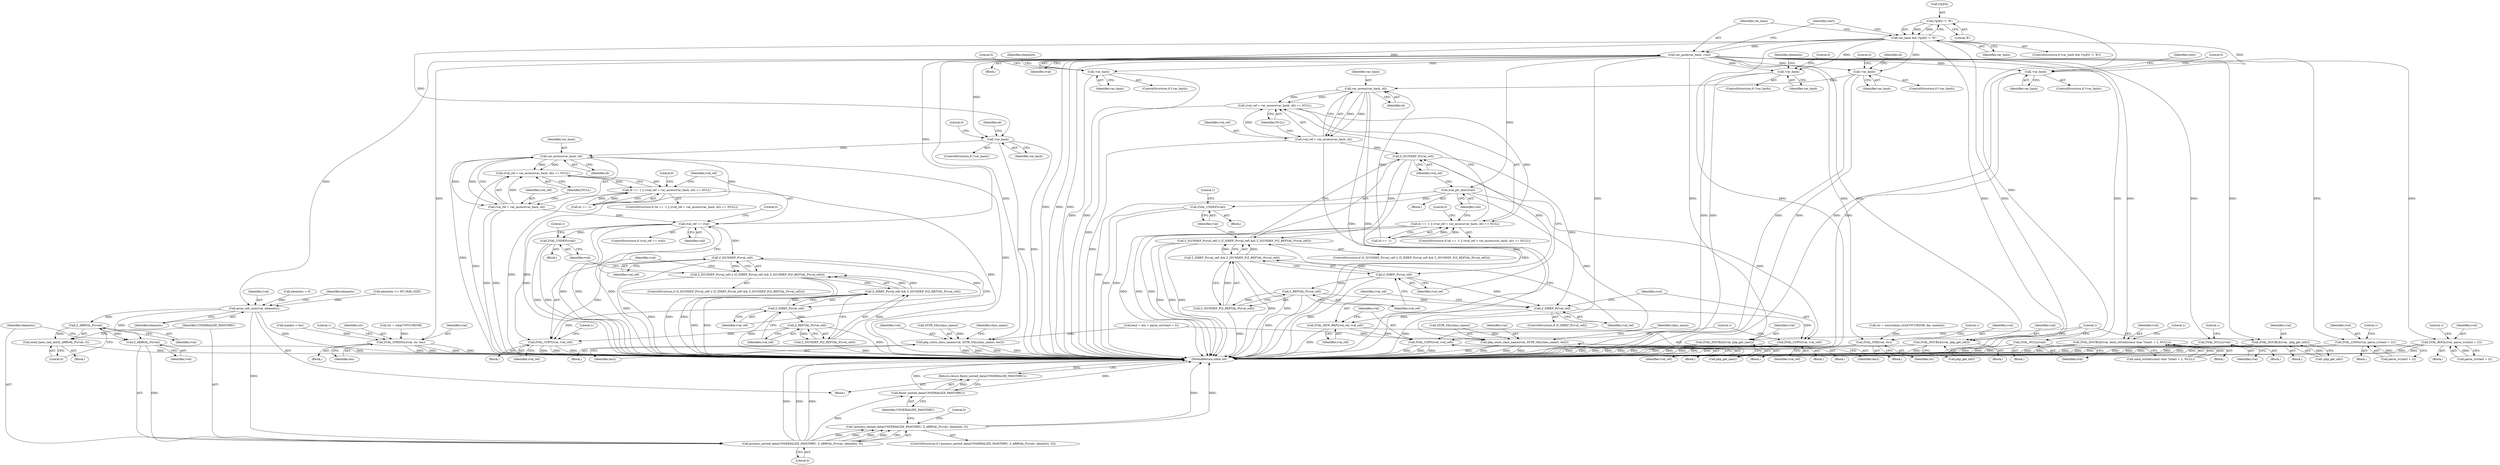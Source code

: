 digraph "0_php-src_1a23ebc1fff59bf480ca92963b36eba5c1b904c4@array" {
"1000134" [label="(Call,(*p)[0] != 'R')"];
"1000132" [label="(Call,var_hash && (*p)[0] != 'R')"];
"1000141" [label="(Call,var_push(var_hash, rval))"];
"1000475" [label="(Call,!var_hash)"];
"1000794" [label="(Call,php_store_class_name(rval, ZSTR_VAL(class_name), len2))"];
"1000820" [label="(Call,php_store_class_name(rval, ZSTR_VAL(class_name), len2))"];
"1000926" [label="(Call,!var_hash)"];
"1001043" [label="(Call,!var_hash)"];
"1001058" [label="(Call,array_init_size(rval, elements))"];
"1001065" [label="(Call,Z_ARRVAL_P(rval))"];
"1001064" [label="(Call,zend_hash_real_init(Z_ARRVAL_P(rval), 0))"];
"1001072" [label="(Call,Z_ARRVAL_P(rval))"];
"1001070" [label="(Call,process_nested_data(UNSERIALIZE_PASSTHRU, Z_ARRVAL_P(rval), elements, 0))"];
"1001069" [label="(Call,!process_nested_data(UNSERIALIZE_PASSTHRU, Z_ARRVAL_P(rval), elements, 0))"];
"1001080" [label="(Call,finish_nested_data(UNSERIALIZE_PASSTHRU))"];
"1001079" [label="(Return,return finish_nested_data(UNSERIALIZE_PASSTHRU);)"];
"1001242" [label="(Call,ZVAL_STR(rval, str))"];
"1001398" [label="(Call,ZVAL_STRINGL(rval, str, len))"];
"1001688" [label="(Call,ZVAL_DOUBLE(rval, zend_strtod((const char *)start + 2, NULL)))"];
"1001910" [label="(Call,ZVAL_DOUBLE(rval, php_get_nan()))"];
"1001925" [label="(Call,ZVAL_DOUBLE(rval, php_get_inf()))"];
"1001940" [label="(Call,ZVAL_DOUBLE(rval, -php_get_inf()))"];
"1001946" [label="(Call,ZVAL_NULL(rval))"];
"1002117" [label="(Call,ZVAL_LONG(rval, parse_iv(start + 2)))"];
"1002158" [label="(Call,ZVAL_BOOL(rval, parse_iv(start + 2)))"];
"1002174" [label="(Call,ZVAL_NULL(rval))"];
"1002265" [label="(Call,!var_hash)"];
"1002286" [label="(Call,var_access(var_hash, id))"];
"1002283" [label="(Call,(rval_ref = var_access(var_hash, id)) == NULL)"];
"1002278" [label="(Call,id == -1 || (rval_ref = var_access(var_hash, id)) == NULL)"];
"1002284" [label="(Call,rval_ref = var_access(var_hash, id))"];
"1002294" [label="(Call,rval_ref == rval)"];
"1002302" [label="(Call,Z_ISUNDEF_P(rval_ref))"];
"1002301" [label="(Call,Z_ISUNDEF_P(rval_ref) || (Z_ISREF_P(rval_ref) && Z_ISUNDEF_P(Z_REFVAL_P(rval_ref))))"];
"1002305" [label="(Call,Z_ISREF_P(rval_ref))"];
"1002304" [label="(Call,Z_ISREF_P(rval_ref) && Z_ISUNDEF_P(Z_REFVAL_P(rval_ref)))"];
"1002308" [label="(Call,Z_REFVAL_P(rval_ref))"];
"1002307" [label="(Call,Z_ISUNDEF_P(Z_REFVAL_P(rval_ref)))"];
"1002315" [label="(Call,ZVAL_COPY(rval, rval_ref))"];
"1002311" [label="(Call,ZVAL_UNDEF(rval))"];
"1002407" [label="(Call,!var_hash)"];
"1002428" [label="(Call,var_access(var_hash, id))"];
"1002425" [label="(Call,(rval_ref = var_access(var_hash, id)) == NULL)"];
"1002420" [label="(Call,id == -1 || (rval_ref = var_access(var_hash, id)) == NULL)"];
"1002426" [label="(Call,rval_ref = var_access(var_hash, id))"];
"1002439" [label="(Call,Z_ISUNDEF_P(rval_ref))"];
"1002438" [label="(Call,Z_ISUNDEF_P(rval_ref) || (Z_ISREF_P(rval_ref) && Z_ISUNDEF_P(Z_REFVAL_P(rval_ref))))"];
"1002442" [label="(Call,Z_ISREF_P(rval_ref))"];
"1002441" [label="(Call,Z_ISREF_P(rval_ref) && Z_ISUNDEF_P(Z_REFVAL_P(rval_ref)))"];
"1002445" [label="(Call,Z_REFVAL_P(rval_ref))"];
"1002444" [label="(Call,Z_ISUNDEF_P(Z_REFVAL_P(rval_ref)))"];
"1002453" [label="(Call,Z_ISREF_P(rval_ref))"];
"1002456" [label="(Call,ZVAL_COPY(rval, rval_ref))"];
"1002461" [label="(Call,ZVAL_NEW_REF(rval_ref, rval_ref))"];
"1002464" [label="(Call,ZVAL_COPY(rval, rval_ref))"];
"1002435" [label="(Call,zval_ptr_dtor(rval))"];
"1002448" [label="(Call,ZVAL_UNDEF(rval))"];
"1002434" [label="(Literal,0)"];
"1001243" [label="(Identifier,rval)"];
"1001698" [label="(Literal,1)"];
"1000145" [label="(Identifier,start)"];
"1002158" [label="(Call,ZVAL_BOOL(rval, parse_iv(start + 2)))"];
"1000927" [label="(Identifier,var_hash)"];
"1001399" [label="(Identifier,rval)"];
"1002265" [label="(Call,!var_hash)"];
"1001343" [label="(Call,maxlen < len)"];
"1002430" [label="(Identifier,id)"];
"1002304" [label="(Call,Z_ISREF_P(rval_ref) && Z_ISUNDEF_P(Z_REFVAL_P(rval_ref)))"];
"1002117" [label="(Call,ZVAL_LONG(rval, parse_iv(start + 2)))"];
"1001075" [label="(Literal,0)"];
"1002300" [label="(ControlStructure,if (Z_ISUNDEF_P(rval_ref) || (Z_ISREF_P(rval_ref) && Z_ISUNDEF_P(Z_REFVAL_P(rval_ref)))))"];
"1002277" [label="(ControlStructure,if (id == -1 || (rval_ref = var_access(var_hash, id)) == NULL))"];
"1002301" [label="(Call,Z_ISUNDEF_P(rval_ref) || (Z_ISREF_P(rval_ref) && Z_ISUNDEF_P(Z_REFVAL_P(rval_ref))))"];
"1002453" [label="(Call,Z_ISREF_P(rval_ref))"];
"1001066" [label="(Identifier,rval)"];
"1002465" [label="(Identifier,rval)"];
"1002124" [label="(Literal,1)"];
"1002460" [label="(Block,)"];
"1000134" [label="(Call,(*p)[0] != 'R')"];
"1001912" [label="(Call,php_get_nan())"];
"1002165" [label="(Literal,1)"];
"1002310" [label="(Block,)"];
"1000821" [label="(Identifier,rval)"];
"1001074" [label="(Identifier,elements)"];
"1002118" [label="(Identifier,rval)"];
"1001910" [label="(Call,ZVAL_DOUBLE(rval, php_get_nan()))"];
"1002305" [label="(Call,Z_ISREF_P(rval_ref))"];
"1001064" [label="(Call,zend_hash_real_init(Z_ARRVAL_P(rval), 0))"];
"1001911" [label="(Identifier,rval)"];
"1000820" [label="(Call,php_store_class_name(rval, ZSTR_VAL(class_name), len2))"];
"1002407" [label="(Call,!var_hash)"];
"1001242" [label="(Call,ZVAL_STR(rval, str))"];
"1000800" [label="(Identifier,class_name)"];
"1002175" [label="(Identifier,rval)"];
"1002437" [label="(ControlStructure,if (Z_ISUNDEF_P(rval_ref) || (Z_ISREF_P(rval_ref) && Z_ISUNDEF_P(Z_REFVAL_P(rval_ref)))))"];
"1000488" [label="(Call,len2 = len = parse_uiv(start + 2))"];
"1000819" [label="(Block,)"];
"1002429" [label="(Identifier,var_hash)"];
"1002279" [label="(Call,id == -1)"];
"1000133" [label="(Identifier,var_hash)"];
"1000139" [label="(Literal,'R')"];
"1002258" [label="(Block,)"];
"1002471" [label="(MethodReturn,static int)"];
"1002435" [label="(Call,zval_ptr_dtor(rval))"];
"1001049" [label="(Call,elements < 0)"];
"1001689" [label="(Identifier,rval)"];
"1001192" [label="(Call,str = unserialize_str(&YYCURSOR, len, maxlen))"];
"1001069" [label="(Call,!process_nested_data(UNSERIALIZE_PASSTHRU, Z_ARRVAL_P(rval), elements, 0))"];
"1001926" [label="(Identifier,rval)"];
"1002292" [label="(Literal,0)"];
"1001078" [label="(Literal,0)"];
"1001062" [label="(Identifier,elements)"];
"1002169" [label="(Block,)"];
"1002307" [label="(Call,Z_ISUNDEF_P(Z_REFVAL_P(rval_ref)))"];
"1002461" [label="(Call,ZVAL_NEW_REF(rval_ref, rval_ref))"];
"1002438" [label="(Call,Z_ISUNDEF_P(rval_ref) || (Z_ISREF_P(rval_ref) && Z_ISUNDEF_P(Z_REFVAL_P(rval_ref))))"];
"1002426" [label="(Call,rval_ref = var_access(var_hash, id))"];
"1002462" [label="(Identifier,rval_ref)"];
"1001080" [label="(Call,finish_nested_data(UNSERIALIZE_PASSTHRU))"];
"1002285" [label="(Identifier,rval_ref)"];
"1002153" [label="(Block,)"];
"1002455" [label="(Block,)"];
"1002306" [label="(Identifier,rval_ref)"];
"1001072" [label="(Call,Z_ARRVAL_P(rval))"];
"1002288" [label="(Identifier,id)"];
"1001162" [label="(Block,)"];
"1002278" [label="(Call,id == -1 || (rval_ref = var_access(var_hash, id)) == NULL)"];
"1000826" [label="(Identifier,class_name)"];
"1002295" [label="(Identifier,rval_ref)"];
"1002466" [label="(Identifier,rval_ref)"];
"1002447" [label="(Block,)"];
"1002177" [label="(Literal,1)"];
"1000476" [label="(Identifier,var_hash)"];
"1001042" [label="(ControlStructure,if (!var_hash))"];
"1001043" [label="(Call,!var_hash)"];
"1001246" [label="(Literal,1)"];
"1002287" [label="(Identifier,var_hash)"];
"1002419" [label="(ControlStructure,if (id == -1 || (rval_ref = var_access(var_hash, id)) == NULL))"];
"1001065" [label="(Call,Z_ARRVAL_P(rval))"];
"1000793" [label="(Block,)"];
"1002266" [label="(Identifier,var_hash)"];
"1002441" [label="(Call,Z_ISREF_P(rval_ref) && Z_ISUNDEF_P(Z_REFVAL_P(rval_ref)))"];
"1001068" [label="(ControlStructure,if (!process_nested_data(UNSERIALIZE_PASSTHRU, Z_ARRVAL_P(rval), elements, 0)))"];
"1001081" [label="(Identifier,UNSERIALIZE_PASSTHRU)"];
"1002449" [label="(Identifier,rval)"];
"1000795" [label="(Identifier,rval)"];
"1002427" [label="(Identifier,rval_ref)"];
"1002406" [label="(ControlStructure,if (!var_hash))"];
"1000798" [label="(Identifier,len2)"];
"1002283" [label="(Call,(rval_ref = var_access(var_hash, id)) == NULL)"];
"1002299" [label="(Literal,0)"];
"1002400" [label="(Block,)"];
"1001327" [label="(Block,)"];
"1002436" [label="(Identifier,rval)"];
"1002315" [label="(Call,ZVAL_COPY(rval, rval_ref))"];
"1001927" [label="(Call,php_get_inf())"];
"1002270" [label="(Identifier,id)"];
"1001070" [label="(Call,process_nested_data(UNSERIALIZE_PASSTHRU, Z_ARRVAL_P(rval), elements, 0))"];
"1001945" [label="(Block,)"];
"1002446" [label="(Identifier,rval_ref)"];
"1001063" [label="(Block,)"];
"1000926" [label="(Call,!var_hash)"];
"1000929" [label="(Literal,0)"];
"1000131" [label="(ControlStructure,if (var_hash && (*p)[0] != 'R'))"];
"1002286" [label="(Call,var_access(var_hash, id))"];
"1002448" [label="(Call,ZVAL_UNDEF(rval))"];
"1000140" [label="(Block,)"];
"1002042" [label="(Block,)"];
"1002410" [label="(Literal,0)"];
"1000822" [label="(Call,ZSTR_VAL(class_name))"];
"1001403" [label="(Literal,1)"];
"1000796" [label="(Call,ZSTR_VAL(class_name))"];
"1002457" [label="(Identifier,rval)"];
"1001052" [label="(Call,elements >= HT_MAX_SIZE)"];
"1002302" [label="(Call,Z_ISUNDEF_P(rval_ref))"];
"1001079" [label="(Return,return finish_nested_data(UNSERIALIZE_PASSTHRU);)"];
"1002454" [label="(Identifier,rval_ref)"];
"1002303" [label="(Identifier,rval_ref)"];
"1001949" [label="(Literal,1)"];
"1002421" [label="(Call,id == -1)"];
"1001050" [label="(Identifier,elements)"];
"1002316" [label="(Identifier,rval)"];
"1000143" [label="(Identifier,rval)"];
"1002440" [label="(Identifier,rval_ref)"];
"1002439" [label="(Call,Z_ISUNDEF_P(rval_ref))"];
"1002312" [label="(Identifier,rval)"];
"1002284" [label="(Call,rval_ref = var_access(var_hash, id))"];
"1002463" [label="(Identifier,rval_ref)"];
"1001060" [label="(Identifier,elements)"];
"1002268" [label="(Literal,0)"];
"1002311" [label="(Call,ZVAL_UNDEF(rval))"];
"1001690" [label="(Call,zend_strtod((const char *)start + 2, NULL))"];
"1001940" [label="(Call,ZVAL_DOUBLE(rval, -php_get_inf()))"];
"1000474" [label="(ControlStructure,if (!var_hash))"];
"1002293" [label="(ControlStructure,if (rval_ref == rval))"];
"1001401" [label="(Identifier,len)"];
"1002159" [label="(Identifier,rval)"];
"1002443" [label="(Identifier,rval_ref)"];
"1002442" [label="(Call,Z_ISREF_P(rval_ref))"];
"1001909" [label="(Block,)"];
"1002451" [label="(Literal,1)"];
"1000824" [label="(Identifier,len2)"];
"1000141" [label="(Call,var_push(var_hash, rval))"];
"1000482" [label="(Identifier,start)"];
"1000925" [label="(ControlStructure,if (!var_hash))"];
"1002317" [label="(Identifier,rval_ref)"];
"1001939" [label="(Block,)"];
"1002412" [label="(Identifier,id)"];
"1001030" [label="(Block,)"];
"1001947" [label="(Identifier,rval)"];
"1002319" [label="(Literal,1)"];
"1002445" [label="(Call,Z_REFVAL_P(rval_ref))"];
"1001925" [label="(Call,ZVAL_DOUBLE(rval, php_get_inf()))"];
"1002458" [label="(Identifier,rval_ref)"];
"1002431" [label="(Identifier,NULL)"];
"1000142" [label="(Identifier,var_hash)"];
"1002452" [label="(ControlStructure,if (Z_ISREF_P(rval_ref)))"];
"1002160" [label="(Call,parse_iv(start + 2))"];
"1001398" [label="(Call,ZVAL_STRINGL(rval, str, len))"];
"1002264" [label="(ControlStructure,if (!var_hash))"];
"1000794" [label="(Call,php_store_class_name(rval, ZSTR_VAL(class_name), len2))"];
"1002464" [label="(Call,ZVAL_COPY(rval, rval_ref))"];
"1001071" [label="(Identifier,UNSERIALIZE_PASSTHRU)"];
"1001073" [label="(Identifier,rval)"];
"1002308" [label="(Call,Z_REFVAL_P(rval_ref))"];
"1002289" [label="(Identifier,NULL)"];
"1002425" [label="(Call,(rval_ref = var_access(var_hash, id)) == NULL)"];
"1002468" [label="(Literal,1)"];
"1001942" [label="(Call,-php_get_inf())"];
"1001244" [label="(Identifier,str)"];
"1001682" [label="(Block,)"];
"1002296" [label="(Identifier,rval)"];
"1001941" [label="(Identifier,rval)"];
"1000132" [label="(Call,var_hash && (*p)[0] != 'R')"];
"1000478" [label="(Literal,0)"];
"1001044" [label="(Identifier,var_hash)"];
"1000135" [label="(Call,(*p)[0])"];
"1001688" [label="(Call,ZVAL_DOUBLE(rval, zend_strtod((const char *)start + 2, NULL)))"];
"1001946" [label="(Call,ZVAL_NULL(rval))"];
"1001067" [label="(Literal,0)"];
"1001400" [label="(Identifier,str)"];
"1002314" [label="(Literal,1)"];
"1002309" [label="(Identifier,rval_ref)"];
"1002444" [label="(Call,Z_ISUNDEF_P(Z_REFVAL_P(rval_ref)))"];
"1002408" [label="(Identifier,var_hash)"];
"1001355" [label="(Call,str = (char*)YYCURSOR)"];
"1001058" [label="(Call,array_init_size(rval, elements))"];
"1001046" [label="(Literal,0)"];
"1001924" [label="(Block,)"];
"1001059" [label="(Identifier,rval)"];
"1000931" [label="(Identifier,elements)"];
"1002428" [label="(Call,var_access(var_hash, id))"];
"1002420" [label="(Call,id == -1 || (rval_ref = var_access(var_hash, id)) == NULL)"];
"1000475" [label="(Call,!var_hash)"];
"1002294" [label="(Call,rval_ref == rval)"];
"1002174" [label="(Call,ZVAL_NULL(rval))"];
"1002119" [label="(Call,parse_iv(start + 2))"];
"1002456" [label="(Call,ZVAL_COPY(rval, rval_ref))"];
"1000134" -> "1000132"  [label="AST: "];
"1000134" -> "1000139"  [label="CFG: "];
"1000135" -> "1000134"  [label="AST: "];
"1000139" -> "1000134"  [label="AST: "];
"1000132" -> "1000134"  [label="CFG: "];
"1000134" -> "1002471"  [label="DDG: "];
"1000134" -> "1000132"  [label="DDG: "];
"1000134" -> "1000132"  [label="DDG: "];
"1000132" -> "1000131"  [label="AST: "];
"1000132" -> "1000133"  [label="CFG: "];
"1000133" -> "1000132"  [label="AST: "];
"1000142" -> "1000132"  [label="CFG: "];
"1000145" -> "1000132"  [label="CFG: "];
"1000132" -> "1002471"  [label="DDG: "];
"1000132" -> "1002471"  [label="DDG: "];
"1000132" -> "1002471"  [label="DDG: "];
"1000132" -> "1000141"  [label="DDG: "];
"1000132" -> "1000475"  [label="DDG: "];
"1000132" -> "1000926"  [label="DDG: "];
"1000132" -> "1001043"  [label="DDG: "];
"1000132" -> "1002265"  [label="DDG: "];
"1000132" -> "1002407"  [label="DDG: "];
"1000141" -> "1000140"  [label="AST: "];
"1000141" -> "1000143"  [label="CFG: "];
"1000142" -> "1000141"  [label="AST: "];
"1000143" -> "1000141"  [label="AST: "];
"1000145" -> "1000141"  [label="CFG: "];
"1000141" -> "1002471"  [label="DDG: "];
"1000141" -> "1002471"  [label="DDG: "];
"1000141" -> "1002471"  [label="DDG: "];
"1000141" -> "1000475"  [label="DDG: "];
"1000141" -> "1000794"  [label="DDG: "];
"1000141" -> "1000820"  [label="DDG: "];
"1000141" -> "1000926"  [label="DDG: "];
"1000141" -> "1001043"  [label="DDG: "];
"1000141" -> "1001058"  [label="DDG: "];
"1000141" -> "1001242"  [label="DDG: "];
"1000141" -> "1001398"  [label="DDG: "];
"1000141" -> "1001688"  [label="DDG: "];
"1000141" -> "1001910"  [label="DDG: "];
"1000141" -> "1001925"  [label="DDG: "];
"1000141" -> "1001940"  [label="DDG: "];
"1000141" -> "1001946"  [label="DDG: "];
"1000141" -> "1002117"  [label="DDG: "];
"1000141" -> "1002158"  [label="DDG: "];
"1000141" -> "1002174"  [label="DDG: "];
"1000141" -> "1002265"  [label="DDG: "];
"1000141" -> "1002294"  [label="DDG: "];
"1000141" -> "1002407"  [label="DDG: "];
"1000141" -> "1002435"  [label="DDG: "];
"1000475" -> "1000474"  [label="AST: "];
"1000475" -> "1000476"  [label="CFG: "];
"1000476" -> "1000475"  [label="AST: "];
"1000478" -> "1000475"  [label="CFG: "];
"1000482" -> "1000475"  [label="CFG: "];
"1000475" -> "1002471"  [label="DDG: "];
"1000475" -> "1002471"  [label="DDG: "];
"1000794" -> "1000793"  [label="AST: "];
"1000794" -> "1000798"  [label="CFG: "];
"1000795" -> "1000794"  [label="AST: "];
"1000796" -> "1000794"  [label="AST: "];
"1000798" -> "1000794"  [label="AST: "];
"1000800" -> "1000794"  [label="CFG: "];
"1000794" -> "1002471"  [label="DDG: "];
"1000794" -> "1002471"  [label="DDG: "];
"1000794" -> "1002471"  [label="DDG: "];
"1000794" -> "1002471"  [label="DDG: "];
"1000796" -> "1000794"  [label="DDG: "];
"1000488" -> "1000794"  [label="DDG: "];
"1000820" -> "1000819"  [label="AST: "];
"1000820" -> "1000824"  [label="CFG: "];
"1000821" -> "1000820"  [label="AST: "];
"1000822" -> "1000820"  [label="AST: "];
"1000824" -> "1000820"  [label="AST: "];
"1000826" -> "1000820"  [label="CFG: "];
"1000820" -> "1002471"  [label="DDG: "];
"1000820" -> "1002471"  [label="DDG: "];
"1000820" -> "1002471"  [label="DDG: "];
"1000820" -> "1002471"  [label="DDG: "];
"1000822" -> "1000820"  [label="DDG: "];
"1000488" -> "1000820"  [label="DDG: "];
"1000926" -> "1000925"  [label="AST: "];
"1000926" -> "1000927"  [label="CFG: "];
"1000927" -> "1000926"  [label="AST: "];
"1000929" -> "1000926"  [label="CFG: "];
"1000931" -> "1000926"  [label="CFG: "];
"1000926" -> "1002471"  [label="DDG: "];
"1000926" -> "1002471"  [label="DDG: "];
"1001043" -> "1001042"  [label="AST: "];
"1001043" -> "1001044"  [label="CFG: "];
"1001044" -> "1001043"  [label="AST: "];
"1001046" -> "1001043"  [label="CFG: "];
"1001050" -> "1001043"  [label="CFG: "];
"1001043" -> "1002471"  [label="DDG: "];
"1001043" -> "1002471"  [label="DDG: "];
"1001058" -> "1001030"  [label="AST: "];
"1001058" -> "1001060"  [label="CFG: "];
"1001059" -> "1001058"  [label="AST: "];
"1001060" -> "1001058"  [label="AST: "];
"1001062" -> "1001058"  [label="CFG: "];
"1001058" -> "1002471"  [label="DDG: "];
"1001049" -> "1001058"  [label="DDG: "];
"1001052" -> "1001058"  [label="DDG: "];
"1001058" -> "1001065"  [label="DDG: "];
"1001058" -> "1001072"  [label="DDG: "];
"1001058" -> "1001070"  [label="DDG: "];
"1001065" -> "1001064"  [label="AST: "];
"1001065" -> "1001066"  [label="CFG: "];
"1001066" -> "1001065"  [label="AST: "];
"1001067" -> "1001065"  [label="CFG: "];
"1001065" -> "1001064"  [label="DDG: "];
"1001065" -> "1001072"  [label="DDG: "];
"1001064" -> "1001063"  [label="AST: "];
"1001064" -> "1001067"  [label="CFG: "];
"1001067" -> "1001064"  [label="AST: "];
"1001071" -> "1001064"  [label="CFG: "];
"1001064" -> "1002471"  [label="DDG: "];
"1001072" -> "1001070"  [label="AST: "];
"1001072" -> "1001073"  [label="CFG: "];
"1001073" -> "1001072"  [label="AST: "];
"1001074" -> "1001072"  [label="CFG: "];
"1001072" -> "1002471"  [label="DDG: "];
"1001072" -> "1001070"  [label="DDG: "];
"1001070" -> "1001069"  [label="AST: "];
"1001070" -> "1001075"  [label="CFG: "];
"1001071" -> "1001070"  [label="AST: "];
"1001074" -> "1001070"  [label="AST: "];
"1001075" -> "1001070"  [label="AST: "];
"1001069" -> "1001070"  [label="CFG: "];
"1001070" -> "1002471"  [label="DDG: "];
"1001070" -> "1002471"  [label="DDG: "];
"1001070" -> "1002471"  [label="DDG: "];
"1001070" -> "1001069"  [label="DDG: "];
"1001070" -> "1001069"  [label="DDG: "];
"1001070" -> "1001069"  [label="DDG: "];
"1001070" -> "1001069"  [label="DDG: "];
"1001070" -> "1001080"  [label="DDG: "];
"1001069" -> "1001068"  [label="AST: "];
"1001078" -> "1001069"  [label="CFG: "];
"1001081" -> "1001069"  [label="CFG: "];
"1001069" -> "1002471"  [label="DDG: "];
"1001069" -> "1002471"  [label="DDG: "];
"1001080" -> "1001079"  [label="AST: "];
"1001080" -> "1001081"  [label="CFG: "];
"1001081" -> "1001080"  [label="AST: "];
"1001079" -> "1001080"  [label="CFG: "];
"1001080" -> "1002471"  [label="DDG: "];
"1001080" -> "1002471"  [label="DDG: "];
"1001080" -> "1001079"  [label="DDG: "];
"1001079" -> "1001030"  [label="AST: "];
"1002471" -> "1001079"  [label="CFG: "];
"1001079" -> "1002471"  [label="DDG: "];
"1001242" -> "1001162"  [label="AST: "];
"1001242" -> "1001244"  [label="CFG: "];
"1001243" -> "1001242"  [label="AST: "];
"1001244" -> "1001242"  [label="AST: "];
"1001246" -> "1001242"  [label="CFG: "];
"1001242" -> "1002471"  [label="DDG: "];
"1001242" -> "1002471"  [label="DDG: "];
"1001242" -> "1002471"  [label="DDG: "];
"1001192" -> "1001242"  [label="DDG: "];
"1001398" -> "1001327"  [label="AST: "];
"1001398" -> "1001401"  [label="CFG: "];
"1001399" -> "1001398"  [label="AST: "];
"1001400" -> "1001398"  [label="AST: "];
"1001401" -> "1001398"  [label="AST: "];
"1001403" -> "1001398"  [label="CFG: "];
"1001398" -> "1002471"  [label="DDG: "];
"1001398" -> "1002471"  [label="DDG: "];
"1001398" -> "1002471"  [label="DDG: "];
"1001398" -> "1002471"  [label="DDG: "];
"1001355" -> "1001398"  [label="DDG: "];
"1001343" -> "1001398"  [label="DDG: "];
"1001688" -> "1001682"  [label="AST: "];
"1001688" -> "1001690"  [label="CFG: "];
"1001689" -> "1001688"  [label="AST: "];
"1001690" -> "1001688"  [label="AST: "];
"1001698" -> "1001688"  [label="CFG: "];
"1001688" -> "1002471"  [label="DDG: "];
"1001688" -> "1002471"  [label="DDG: "];
"1001688" -> "1002471"  [label="DDG: "];
"1001690" -> "1001688"  [label="DDG: "];
"1001690" -> "1001688"  [label="DDG: "];
"1001910" -> "1001909"  [label="AST: "];
"1001910" -> "1001912"  [label="CFG: "];
"1001911" -> "1001910"  [label="AST: "];
"1001912" -> "1001910"  [label="AST: "];
"1001949" -> "1001910"  [label="CFG: "];
"1001910" -> "1002471"  [label="DDG: "];
"1001910" -> "1002471"  [label="DDG: "];
"1001910" -> "1002471"  [label="DDG: "];
"1001925" -> "1001924"  [label="AST: "];
"1001925" -> "1001927"  [label="CFG: "];
"1001926" -> "1001925"  [label="AST: "];
"1001927" -> "1001925"  [label="AST: "];
"1001949" -> "1001925"  [label="CFG: "];
"1001925" -> "1002471"  [label="DDG: "];
"1001925" -> "1002471"  [label="DDG: "];
"1001925" -> "1002471"  [label="DDG: "];
"1001940" -> "1001939"  [label="AST: "];
"1001940" -> "1001942"  [label="CFG: "];
"1001941" -> "1001940"  [label="AST: "];
"1001942" -> "1001940"  [label="AST: "];
"1001949" -> "1001940"  [label="CFG: "];
"1001940" -> "1002471"  [label="DDG: "];
"1001940" -> "1002471"  [label="DDG: "];
"1001940" -> "1002471"  [label="DDG: "];
"1001942" -> "1001940"  [label="DDG: "];
"1001946" -> "1001945"  [label="AST: "];
"1001946" -> "1001947"  [label="CFG: "];
"1001947" -> "1001946"  [label="AST: "];
"1001949" -> "1001946"  [label="CFG: "];
"1001946" -> "1002471"  [label="DDG: "];
"1001946" -> "1002471"  [label="DDG: "];
"1002117" -> "1002042"  [label="AST: "];
"1002117" -> "1002119"  [label="CFG: "];
"1002118" -> "1002117"  [label="AST: "];
"1002119" -> "1002117"  [label="AST: "];
"1002124" -> "1002117"  [label="CFG: "];
"1002117" -> "1002471"  [label="DDG: "];
"1002117" -> "1002471"  [label="DDG: "];
"1002117" -> "1002471"  [label="DDG: "];
"1002119" -> "1002117"  [label="DDG: "];
"1002158" -> "1002153"  [label="AST: "];
"1002158" -> "1002160"  [label="CFG: "];
"1002159" -> "1002158"  [label="AST: "];
"1002160" -> "1002158"  [label="AST: "];
"1002165" -> "1002158"  [label="CFG: "];
"1002158" -> "1002471"  [label="DDG: "];
"1002158" -> "1002471"  [label="DDG: "];
"1002158" -> "1002471"  [label="DDG: "];
"1002160" -> "1002158"  [label="DDG: "];
"1002174" -> "1002169"  [label="AST: "];
"1002174" -> "1002175"  [label="CFG: "];
"1002175" -> "1002174"  [label="AST: "];
"1002177" -> "1002174"  [label="CFG: "];
"1002174" -> "1002471"  [label="DDG: "];
"1002174" -> "1002471"  [label="DDG: "];
"1002265" -> "1002264"  [label="AST: "];
"1002265" -> "1002266"  [label="CFG: "];
"1002266" -> "1002265"  [label="AST: "];
"1002268" -> "1002265"  [label="CFG: "];
"1002270" -> "1002265"  [label="CFG: "];
"1002265" -> "1002471"  [label="DDG: "];
"1002265" -> "1002471"  [label="DDG: "];
"1002265" -> "1002286"  [label="DDG: "];
"1002286" -> "1002284"  [label="AST: "];
"1002286" -> "1002288"  [label="CFG: "];
"1002287" -> "1002286"  [label="AST: "];
"1002288" -> "1002286"  [label="AST: "];
"1002284" -> "1002286"  [label="CFG: "];
"1002286" -> "1002471"  [label="DDG: "];
"1002286" -> "1002471"  [label="DDG: "];
"1002286" -> "1002283"  [label="DDG: "];
"1002286" -> "1002283"  [label="DDG: "];
"1002286" -> "1002284"  [label="DDG: "];
"1002286" -> "1002284"  [label="DDG: "];
"1002279" -> "1002286"  [label="DDG: "];
"1002283" -> "1002278"  [label="AST: "];
"1002283" -> "1002289"  [label="CFG: "];
"1002284" -> "1002283"  [label="AST: "];
"1002289" -> "1002283"  [label="AST: "];
"1002278" -> "1002283"  [label="CFG: "];
"1002283" -> "1002471"  [label="DDG: "];
"1002283" -> "1002278"  [label="DDG: "];
"1002284" -> "1002283"  [label="DDG: "];
"1002278" -> "1002277"  [label="AST: "];
"1002278" -> "1002279"  [label="CFG: "];
"1002279" -> "1002278"  [label="AST: "];
"1002292" -> "1002278"  [label="CFG: "];
"1002295" -> "1002278"  [label="CFG: "];
"1002278" -> "1002471"  [label="DDG: "];
"1002278" -> "1002471"  [label="DDG: "];
"1002278" -> "1002471"  [label="DDG: "];
"1002279" -> "1002278"  [label="DDG: "];
"1002279" -> "1002278"  [label="DDG: "];
"1002285" -> "1002284"  [label="AST: "];
"1002289" -> "1002284"  [label="CFG: "];
"1002284" -> "1002471"  [label="DDG: "];
"1002284" -> "1002471"  [label="DDG: "];
"1002284" -> "1002294"  [label="DDG: "];
"1002294" -> "1002293"  [label="AST: "];
"1002294" -> "1002296"  [label="CFG: "];
"1002295" -> "1002294"  [label="AST: "];
"1002296" -> "1002294"  [label="AST: "];
"1002299" -> "1002294"  [label="CFG: "];
"1002303" -> "1002294"  [label="CFG: "];
"1002294" -> "1002471"  [label="DDG: "];
"1002294" -> "1002471"  [label="DDG: "];
"1002294" -> "1002471"  [label="DDG: "];
"1002294" -> "1002302"  [label="DDG: "];
"1002294" -> "1002311"  [label="DDG: "];
"1002294" -> "1002315"  [label="DDG: "];
"1002302" -> "1002301"  [label="AST: "];
"1002302" -> "1002303"  [label="CFG: "];
"1002303" -> "1002302"  [label="AST: "];
"1002306" -> "1002302"  [label="CFG: "];
"1002301" -> "1002302"  [label="CFG: "];
"1002302" -> "1002471"  [label="DDG: "];
"1002302" -> "1002301"  [label="DDG: "];
"1002302" -> "1002305"  [label="DDG: "];
"1002302" -> "1002315"  [label="DDG: "];
"1002301" -> "1002300"  [label="AST: "];
"1002301" -> "1002304"  [label="CFG: "];
"1002304" -> "1002301"  [label="AST: "];
"1002312" -> "1002301"  [label="CFG: "];
"1002316" -> "1002301"  [label="CFG: "];
"1002301" -> "1002471"  [label="DDG: "];
"1002301" -> "1002471"  [label="DDG: "];
"1002301" -> "1002471"  [label="DDG: "];
"1002304" -> "1002301"  [label="DDG: "];
"1002304" -> "1002301"  [label="DDG: "];
"1002305" -> "1002304"  [label="AST: "];
"1002305" -> "1002306"  [label="CFG: "];
"1002306" -> "1002305"  [label="AST: "];
"1002309" -> "1002305"  [label="CFG: "];
"1002304" -> "1002305"  [label="CFG: "];
"1002305" -> "1002471"  [label="DDG: "];
"1002305" -> "1002304"  [label="DDG: "];
"1002305" -> "1002308"  [label="DDG: "];
"1002305" -> "1002315"  [label="DDG: "];
"1002304" -> "1002307"  [label="CFG: "];
"1002307" -> "1002304"  [label="AST: "];
"1002304" -> "1002471"  [label="DDG: "];
"1002304" -> "1002471"  [label="DDG: "];
"1002307" -> "1002304"  [label="DDG: "];
"1002308" -> "1002307"  [label="AST: "];
"1002308" -> "1002309"  [label="CFG: "];
"1002309" -> "1002308"  [label="AST: "];
"1002307" -> "1002308"  [label="CFG: "];
"1002308" -> "1002471"  [label="DDG: "];
"1002308" -> "1002307"  [label="DDG: "];
"1002308" -> "1002315"  [label="DDG: "];
"1002307" -> "1002471"  [label="DDG: "];
"1002315" -> "1002258"  [label="AST: "];
"1002315" -> "1002317"  [label="CFG: "];
"1002316" -> "1002315"  [label="AST: "];
"1002317" -> "1002315"  [label="AST: "];
"1002319" -> "1002315"  [label="CFG: "];
"1002315" -> "1002471"  [label="DDG: "];
"1002315" -> "1002471"  [label="DDG: "];
"1002315" -> "1002471"  [label="DDG: "];
"1002311" -> "1002310"  [label="AST: "];
"1002311" -> "1002312"  [label="CFG: "];
"1002312" -> "1002311"  [label="AST: "];
"1002314" -> "1002311"  [label="CFG: "];
"1002311" -> "1002471"  [label="DDG: "];
"1002311" -> "1002471"  [label="DDG: "];
"1002407" -> "1002406"  [label="AST: "];
"1002407" -> "1002408"  [label="CFG: "];
"1002408" -> "1002407"  [label="AST: "];
"1002410" -> "1002407"  [label="CFG: "];
"1002412" -> "1002407"  [label="CFG: "];
"1002407" -> "1002471"  [label="DDG: "];
"1002407" -> "1002471"  [label="DDG: "];
"1002407" -> "1002428"  [label="DDG: "];
"1002428" -> "1002426"  [label="AST: "];
"1002428" -> "1002430"  [label="CFG: "];
"1002429" -> "1002428"  [label="AST: "];
"1002430" -> "1002428"  [label="AST: "];
"1002426" -> "1002428"  [label="CFG: "];
"1002428" -> "1002471"  [label="DDG: "];
"1002428" -> "1002471"  [label="DDG: "];
"1002428" -> "1002425"  [label="DDG: "];
"1002428" -> "1002425"  [label="DDG: "];
"1002428" -> "1002426"  [label="DDG: "];
"1002428" -> "1002426"  [label="DDG: "];
"1002421" -> "1002428"  [label="DDG: "];
"1002425" -> "1002420"  [label="AST: "];
"1002425" -> "1002431"  [label="CFG: "];
"1002426" -> "1002425"  [label="AST: "];
"1002431" -> "1002425"  [label="AST: "];
"1002420" -> "1002425"  [label="CFG: "];
"1002425" -> "1002471"  [label="DDG: "];
"1002425" -> "1002420"  [label="DDG: "];
"1002426" -> "1002425"  [label="DDG: "];
"1002420" -> "1002419"  [label="AST: "];
"1002420" -> "1002421"  [label="CFG: "];
"1002421" -> "1002420"  [label="AST: "];
"1002434" -> "1002420"  [label="CFG: "];
"1002436" -> "1002420"  [label="CFG: "];
"1002420" -> "1002471"  [label="DDG: "];
"1002420" -> "1002471"  [label="DDG: "];
"1002420" -> "1002471"  [label="DDG: "];
"1002421" -> "1002420"  [label="DDG: "];
"1002421" -> "1002420"  [label="DDG: "];
"1002427" -> "1002426"  [label="AST: "];
"1002431" -> "1002426"  [label="CFG: "];
"1002426" -> "1002471"  [label="DDG: "];
"1002426" -> "1002471"  [label="DDG: "];
"1002426" -> "1002439"  [label="DDG: "];
"1002439" -> "1002438"  [label="AST: "];
"1002439" -> "1002440"  [label="CFG: "];
"1002440" -> "1002439"  [label="AST: "];
"1002443" -> "1002439"  [label="CFG: "];
"1002438" -> "1002439"  [label="CFG: "];
"1002439" -> "1002471"  [label="DDG: "];
"1002439" -> "1002438"  [label="DDG: "];
"1002439" -> "1002442"  [label="DDG: "];
"1002439" -> "1002453"  [label="DDG: "];
"1002438" -> "1002437"  [label="AST: "];
"1002438" -> "1002441"  [label="CFG: "];
"1002441" -> "1002438"  [label="AST: "];
"1002449" -> "1002438"  [label="CFG: "];
"1002454" -> "1002438"  [label="CFG: "];
"1002438" -> "1002471"  [label="DDG: "];
"1002438" -> "1002471"  [label="DDG: "];
"1002438" -> "1002471"  [label="DDG: "];
"1002441" -> "1002438"  [label="DDG: "];
"1002441" -> "1002438"  [label="DDG: "];
"1002442" -> "1002441"  [label="AST: "];
"1002442" -> "1002443"  [label="CFG: "];
"1002443" -> "1002442"  [label="AST: "];
"1002446" -> "1002442"  [label="CFG: "];
"1002441" -> "1002442"  [label="CFG: "];
"1002442" -> "1002471"  [label="DDG: "];
"1002442" -> "1002441"  [label="DDG: "];
"1002442" -> "1002445"  [label="DDG: "];
"1002442" -> "1002453"  [label="DDG: "];
"1002441" -> "1002444"  [label="CFG: "];
"1002444" -> "1002441"  [label="AST: "];
"1002441" -> "1002471"  [label="DDG: "];
"1002441" -> "1002471"  [label="DDG: "];
"1002444" -> "1002441"  [label="DDG: "];
"1002445" -> "1002444"  [label="AST: "];
"1002445" -> "1002446"  [label="CFG: "];
"1002446" -> "1002445"  [label="AST: "];
"1002444" -> "1002445"  [label="CFG: "];
"1002445" -> "1002471"  [label="DDG: "];
"1002445" -> "1002444"  [label="DDG: "];
"1002445" -> "1002453"  [label="DDG: "];
"1002444" -> "1002471"  [label="DDG: "];
"1002453" -> "1002452"  [label="AST: "];
"1002453" -> "1002454"  [label="CFG: "];
"1002454" -> "1002453"  [label="AST: "];
"1002457" -> "1002453"  [label="CFG: "];
"1002462" -> "1002453"  [label="CFG: "];
"1002453" -> "1002471"  [label="DDG: "];
"1002453" -> "1002456"  [label="DDG: "];
"1002453" -> "1002461"  [label="DDG: "];
"1002456" -> "1002455"  [label="AST: "];
"1002456" -> "1002458"  [label="CFG: "];
"1002457" -> "1002456"  [label="AST: "];
"1002458" -> "1002456"  [label="AST: "];
"1002468" -> "1002456"  [label="CFG: "];
"1002456" -> "1002471"  [label="DDG: "];
"1002456" -> "1002471"  [label="DDG: "];
"1002456" -> "1002471"  [label="DDG: "];
"1002435" -> "1002456"  [label="DDG: "];
"1002461" -> "1002460"  [label="AST: "];
"1002461" -> "1002463"  [label="CFG: "];
"1002462" -> "1002461"  [label="AST: "];
"1002463" -> "1002461"  [label="AST: "];
"1002465" -> "1002461"  [label="CFG: "];
"1002461" -> "1002471"  [label="DDG: "];
"1002461" -> "1002464"  [label="DDG: "];
"1002464" -> "1002460"  [label="AST: "];
"1002464" -> "1002466"  [label="CFG: "];
"1002465" -> "1002464"  [label="AST: "];
"1002466" -> "1002464"  [label="AST: "];
"1002468" -> "1002464"  [label="CFG: "];
"1002464" -> "1002471"  [label="DDG: "];
"1002464" -> "1002471"  [label="DDG: "];
"1002464" -> "1002471"  [label="DDG: "];
"1002435" -> "1002464"  [label="DDG: "];
"1002435" -> "1002400"  [label="AST: "];
"1002435" -> "1002436"  [label="CFG: "];
"1002436" -> "1002435"  [label="AST: "];
"1002440" -> "1002435"  [label="CFG: "];
"1002435" -> "1002471"  [label="DDG: "];
"1002435" -> "1002448"  [label="DDG: "];
"1002448" -> "1002447"  [label="AST: "];
"1002448" -> "1002449"  [label="CFG: "];
"1002449" -> "1002448"  [label="AST: "];
"1002451" -> "1002448"  [label="CFG: "];
"1002448" -> "1002471"  [label="DDG: "];
"1002448" -> "1002471"  [label="DDG: "];
}
